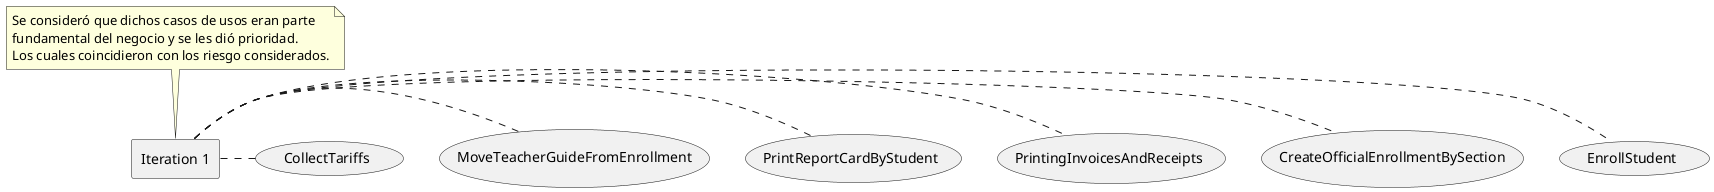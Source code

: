 
@startuml
skinparam BackgroundColor transparent

rectangle "Iteration 1" as Iteration1

note top of Iteration1: Se consideró que dichos casos de usos eran parte\nfundamental del negocio y se les dió prioridad.\nLos cuales coincidieron con los riesgo considerados.

usecase CU01 as "EnrollStudent"
usecase CU05 as "CreateOfficialEnrollmentBySection"
usecase CU58 as "PrintingInvoicesAndReceipts"
usecase CU29 as "PrintReportCardByStudent"
usecase CU21 as "MoveTeacherGuideFromEnrollment"
usecase CU03 as "CollectTariffs"

Iteration1 . CU01
Iteration1 . CU05
Iteration1 . CU58
Iteration1 . CU29
Iteration1 . CU21
Iteration1 . CU03

@enduml